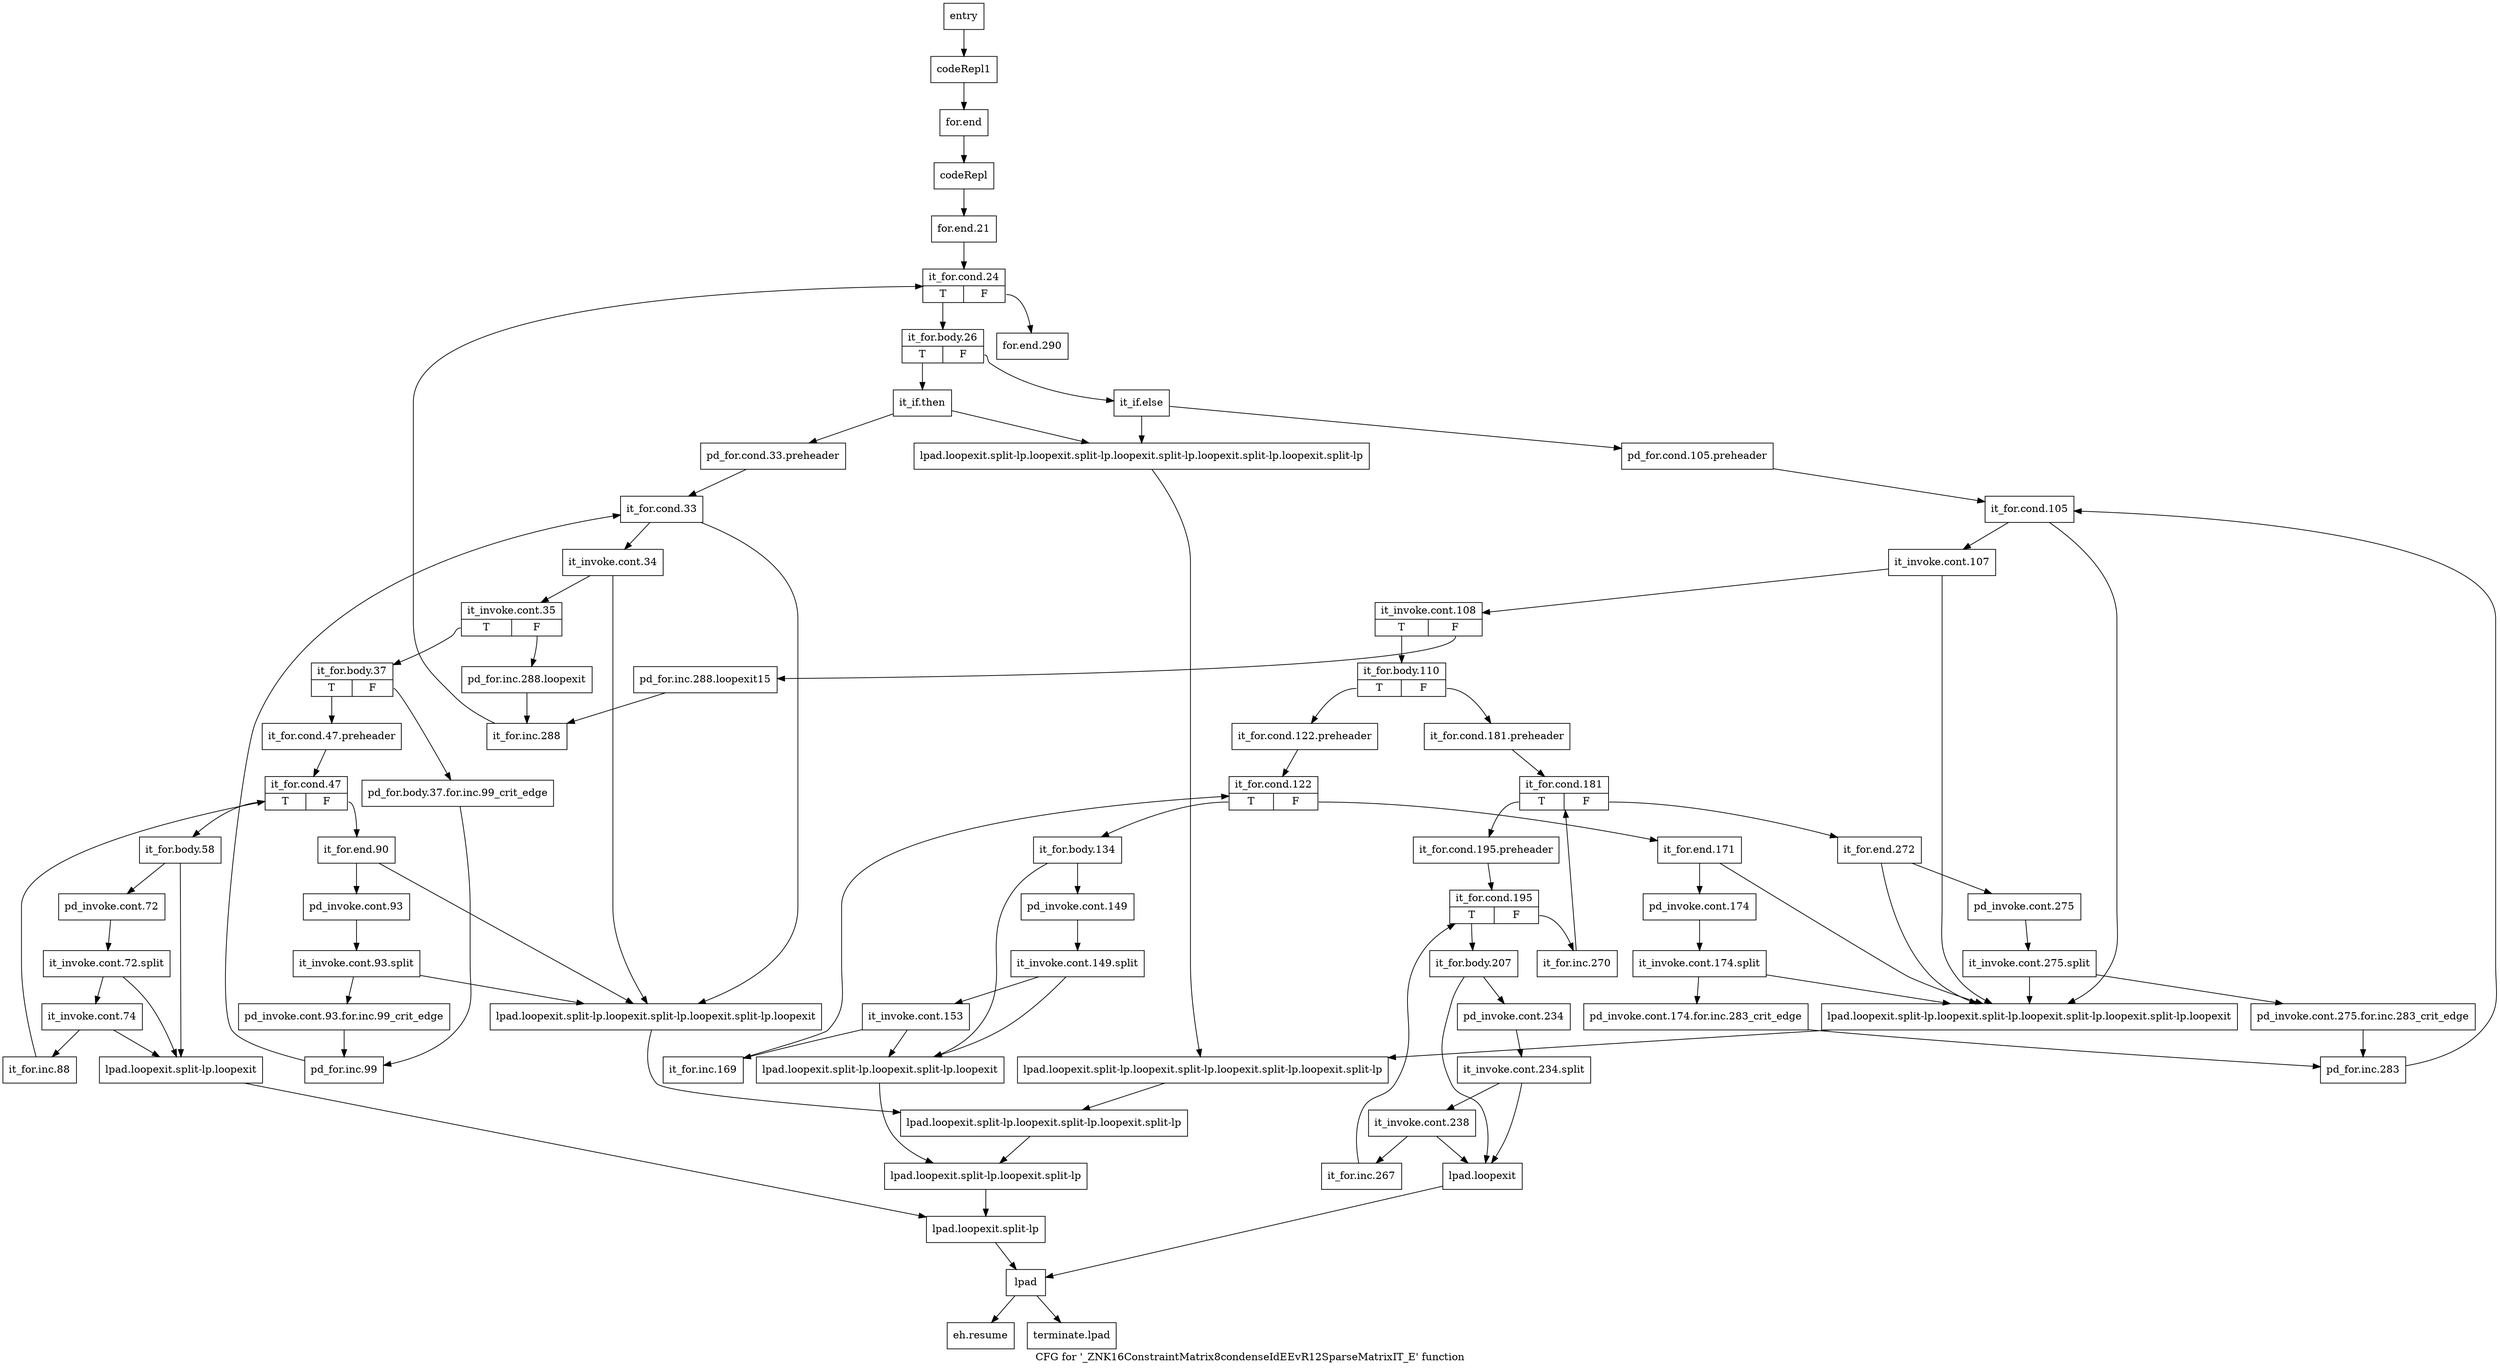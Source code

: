 digraph "CFG for '_ZNK16ConstraintMatrix8condenseIdEEvR12SparseMatrixIT_E' function" {
	label="CFG for '_ZNK16ConstraintMatrix8condenseIdEEvR12SparseMatrixIT_E' function";

	Node0x41bc570 [shape=record,label="{entry}"];
	Node0x41bc570 -> Node0x41bc5c0;
	Node0x41bc5c0 [shape=record,label="{codeRepl1}"];
	Node0x41bc5c0 -> Node0x41d8b90;
	Node0x41d8b90 [shape=record,label="{for.end}"];
	Node0x41d8b90 -> Node0x41d8be0;
	Node0x41d8be0 [shape=record,label="{codeRepl}"];
	Node0x41d8be0 -> Node0x41dcf40;
	Node0x41dcbd0 [shape=record,label="{lpad.loopexit}"];
	Node0x41dcbd0 -> Node0x41dcef0;
	Node0x41dcc20 [shape=record,label="{lpad.loopexit.split-lp.loopexit}"];
	Node0x41dcc20 -> Node0x41dcea0;
	Node0x41dcc70 [shape=record,label="{lpad.loopexit.split-lp.loopexit.split-lp.loopexit}"];
	Node0x41dcc70 -> Node0x41dce50;
	Node0x41dccc0 [shape=record,label="{lpad.loopexit.split-lp.loopexit.split-lp.loopexit.split-lp.loopexit}"];
	Node0x41dccc0 -> Node0x41dce00;
	Node0x41dcd10 [shape=record,label="{lpad.loopexit.split-lp.loopexit.split-lp.loopexit.split-lp.loopexit.split-lp.loopexit}"];
	Node0x41dcd10 -> Node0x41dcdb0;
	Node0x41dcd60 [shape=record,label="{lpad.loopexit.split-lp.loopexit.split-lp.loopexit.split-lp.loopexit.split-lp.loopexit.split-lp}"];
	Node0x41dcd60 -> Node0x41dcdb0;
	Node0x41dcdb0 [shape=record,label="{lpad.loopexit.split-lp.loopexit.split-lp.loopexit.split-lp.loopexit.split-lp}"];
	Node0x41dcdb0 -> Node0x41dce00;
	Node0x41dce00 [shape=record,label="{lpad.loopexit.split-lp.loopexit.split-lp.loopexit.split-lp}"];
	Node0x41dce00 -> Node0x41dce50;
	Node0x41dce50 [shape=record,label="{lpad.loopexit.split-lp.loopexit.split-lp}"];
	Node0x41dce50 -> Node0x41dcea0;
	Node0x41dcea0 [shape=record,label="{lpad.loopexit.split-lp}"];
	Node0x41dcea0 -> Node0x41dcef0;
	Node0x41dcef0 [shape=record,label="{lpad}"];
	Node0x41dcef0 -> Node0x41dca70;
	Node0x41dcef0 -> Node0x41dcac0;
	Node0x41dcf40 [shape=record,label="{for.end.21}"];
	Node0x41dcf40 -> Node0x41dcf90;
	Node0x41dcf90 [shape=record,label="{it_for.cond.24|{<s0>T|<s1>F}}"];
	Node0x41dcf90:s0 -> Node0x41dcfe0;
	Node0x41dcf90:s1 -> Node0x41dca20;
	Node0x41dcfe0 [shape=record,label="{it_for.body.26|{<s0>T|<s1>F}}"];
	Node0x41dcfe0:s0 -> Node0x41dd030;
	Node0x41dcfe0:s1 -> Node0x41dc070;
	Node0x41dd030 [shape=record,label="{it_if.then}"];
	Node0x41dd030 -> Node0x41dd080;
	Node0x41dd030 -> Node0x41dcd60;
	Node0x41dd080 [shape=record,label="{pd_for.cond.33.preheader}"];
	Node0x41dd080 -> Node0x41dd0d0;
	Node0x41dd0d0 [shape=record,label="{it_for.cond.33}"];
	Node0x41dd0d0 -> Node0x41dd120;
	Node0x41dd0d0 -> Node0x41dccc0;
	Node0x41dd120 [shape=record,label="{it_invoke.cont.34}"];
	Node0x41dd120 -> Node0x41dd170;
	Node0x41dd120 -> Node0x41dccc0;
	Node0x41dd170 [shape=record,label="{it_invoke.cont.35|{<s0>T|<s1>F}}"];
	Node0x41dd170:s0 -> Node0x41dd1c0;
	Node0x41dd170:s1 -> Node0x41dc930;
	Node0x41dd1c0 [shape=record,label="{it_for.body.37|{<s0>T|<s1>F}}"];
	Node0x41dd1c0:s0 -> Node0x41dd260;
	Node0x41dd1c0:s1 -> Node0x41dd210;
	Node0x41dd210 [shape=record,label="{pd_for.body.37.for.inc.99_crit_edge}"];
	Node0x41dd210 -> Node0x41dc020;
	Node0x41dd260 [shape=record,label="{it_for.cond.47.preheader}"];
	Node0x41dd260 -> Node0x41dd2b0;
	Node0x41dd2b0 [shape=record,label="{it_for.cond.47|{<s0>T|<s1>F}}"];
	Node0x41dd2b0:s0 -> Node0x41dd300;
	Node0x41dd2b0:s1 -> Node0x41dbf30;
	Node0x41dd300 [shape=record,label="{it_for.body.58}"];
	Node0x41dd300 -> Node0x41dd350;
	Node0x41dd300 -> Node0x41dcc20;
	Node0x41dd350 [shape=record,label="{pd_invoke.cont.72}"];
	Node0x41dd350 -> Node0x9f0eb10;
	Node0x9f0eb10 [shape=record,label="{it_invoke.cont.72.split}"];
	Node0x9f0eb10 -> Node0x41dd3a0;
	Node0x9f0eb10 -> Node0x41dcc20;
	Node0x41dd3a0 [shape=record,label="{it_invoke.cont.74}"];
	Node0x41dd3a0 -> Node0x41dbee0;
	Node0x41dd3a0 -> Node0x41dcc20;
	Node0x41dbee0 [shape=record,label="{it_for.inc.88}"];
	Node0x41dbee0 -> Node0x41dd2b0;
	Node0x41dbf30 [shape=record,label="{it_for.end.90}"];
	Node0x41dbf30 -> Node0x41dbf80;
	Node0x41dbf30 -> Node0x41dccc0;
	Node0x41dbf80 [shape=record,label="{pd_invoke.cont.93}"];
	Node0x41dbf80 -> Node0x9ef1420;
	Node0x9ef1420 [shape=record,label="{it_invoke.cont.93.split}"];
	Node0x9ef1420 -> Node0x41dbfd0;
	Node0x9ef1420 -> Node0x41dccc0;
	Node0x41dbfd0 [shape=record,label="{pd_invoke.cont.93.for.inc.99_crit_edge}"];
	Node0x41dbfd0 -> Node0x41dc020;
	Node0x41dc020 [shape=record,label="{pd_for.inc.99}"];
	Node0x41dc020 -> Node0x41dd0d0;
	Node0x41dc070 [shape=record,label="{it_if.else}"];
	Node0x41dc070 -> Node0x41dc0c0;
	Node0x41dc070 -> Node0x41dcd60;
	Node0x41dc0c0 [shape=record,label="{pd_for.cond.105.preheader}"];
	Node0x41dc0c0 -> Node0x41dc110;
	Node0x41dc110 [shape=record,label="{it_for.cond.105}"];
	Node0x41dc110 -> Node0x41dc160;
	Node0x41dc110 -> Node0x41dcd10;
	Node0x41dc160 [shape=record,label="{it_invoke.cont.107}"];
	Node0x41dc160 -> Node0x41dc1b0;
	Node0x41dc160 -> Node0x41dcd10;
	Node0x41dc1b0 [shape=record,label="{it_invoke.cont.108|{<s0>T|<s1>F}}"];
	Node0x41dc1b0:s0 -> Node0x41dc200;
	Node0x41dc1b0:s1 -> Node0x41dc980;
	Node0x41dc200 [shape=record,label="{it_for.body.110|{<s0>T|<s1>F}}"];
	Node0x41dc200:s0 -> Node0x41dc2a0;
	Node0x41dc200:s1 -> Node0x41dc250;
	Node0x41dc250 [shape=record,label="{it_for.cond.181.preheader}"];
	Node0x41dc250 -> Node0x41dc570;
	Node0x41dc2a0 [shape=record,label="{it_for.cond.122.preheader}"];
	Node0x41dc2a0 -> Node0x41dc2f0;
	Node0x41dc2f0 [shape=record,label="{it_for.cond.122|{<s0>T|<s1>F}}"];
	Node0x41dc2f0:s0 -> Node0x41dc340;
	Node0x41dc2f0:s1 -> Node0x41dc480;
	Node0x41dc340 [shape=record,label="{it_for.body.134}"];
	Node0x41dc340 -> Node0x41dc390;
	Node0x41dc340 -> Node0x41dcc70;
	Node0x41dc390 [shape=record,label="{pd_invoke.cont.149}"];
	Node0x41dc390 -> Node0x9ef13a0;
	Node0x9ef13a0 [shape=record,label="{it_invoke.cont.149.split}"];
	Node0x9ef13a0 -> Node0x41dc3e0;
	Node0x9ef13a0 -> Node0x41dcc70;
	Node0x41dc3e0 [shape=record,label="{it_invoke.cont.153}"];
	Node0x41dc3e0 -> Node0x41dc430;
	Node0x41dc3e0 -> Node0x41dcc70;
	Node0x41dc430 [shape=record,label="{it_for.inc.169}"];
	Node0x41dc430 -> Node0x41dc2f0;
	Node0x41dc480 [shape=record,label="{it_for.end.171}"];
	Node0x41dc480 -> Node0x41dc4d0;
	Node0x41dc480 -> Node0x41dcd10;
	Node0x41dc4d0 [shape=record,label="{pd_invoke.cont.174}"];
	Node0x41dc4d0 -> Node0xa006330;
	Node0xa006330 [shape=record,label="{it_invoke.cont.174.split}"];
	Node0xa006330 -> Node0x41dc520;
	Node0xa006330 -> Node0x41dcd10;
	Node0x41dc520 [shape=record,label="{pd_invoke.cont.174.for.inc.283_crit_edge}"];
	Node0x41dc520 -> Node0x41dc8e0;
	Node0x41dc570 [shape=record,label="{it_for.cond.181|{<s0>T|<s1>F}}"];
	Node0x41dc570:s0 -> Node0x41dc5c0;
	Node0x41dc570:s1 -> Node0x41dc7f0;
	Node0x41dc5c0 [shape=record,label="{it_for.cond.195.preheader}"];
	Node0x41dc5c0 -> Node0x41dc610;
	Node0x41dc610 [shape=record,label="{it_for.cond.195|{<s0>T|<s1>F}}"];
	Node0x41dc610:s0 -> Node0x41dc660;
	Node0x41dc610:s1 -> Node0x41dc7a0;
	Node0x41dc660 [shape=record,label="{it_for.body.207}"];
	Node0x41dc660 -> Node0x41dc6b0;
	Node0x41dc660 -> Node0x41dcbd0;
	Node0x41dc6b0 [shape=record,label="{pd_invoke.cont.234}"];
	Node0x41dc6b0 -> Node0xa006530;
	Node0xa006530 [shape=record,label="{it_invoke.cont.234.split}"];
	Node0xa006530 -> Node0x41dc700;
	Node0xa006530 -> Node0x41dcbd0;
	Node0x41dc700 [shape=record,label="{it_invoke.cont.238}"];
	Node0x41dc700 -> Node0x41dc750;
	Node0x41dc700 -> Node0x41dcbd0;
	Node0x41dc750 [shape=record,label="{it_for.inc.267}"];
	Node0x41dc750 -> Node0x41dc610;
	Node0x41dc7a0 [shape=record,label="{it_for.inc.270}"];
	Node0x41dc7a0 -> Node0x41dc570;
	Node0x41dc7f0 [shape=record,label="{it_for.end.272}"];
	Node0x41dc7f0 -> Node0x41dc840;
	Node0x41dc7f0 -> Node0x41dcd10;
	Node0x41dc840 [shape=record,label="{pd_invoke.cont.275}"];
	Node0x41dc840 -> Node0x9f09400;
	Node0x9f09400 [shape=record,label="{it_invoke.cont.275.split}"];
	Node0x9f09400 -> Node0x41dc890;
	Node0x9f09400 -> Node0x41dcd10;
	Node0x41dc890 [shape=record,label="{pd_invoke.cont.275.for.inc.283_crit_edge}"];
	Node0x41dc890 -> Node0x41dc8e0;
	Node0x41dc8e0 [shape=record,label="{pd_for.inc.283}"];
	Node0x41dc8e0 -> Node0x41dc110;
	Node0x41dc930 [shape=record,label="{pd_for.inc.288.loopexit}"];
	Node0x41dc930 -> Node0x41dc9d0;
	Node0x41dc980 [shape=record,label="{pd_for.inc.288.loopexit15}"];
	Node0x41dc980 -> Node0x41dc9d0;
	Node0x41dc9d0 [shape=record,label="{it_for.inc.288}"];
	Node0x41dc9d0 -> Node0x41dcf90;
	Node0x41dca20 [shape=record,label="{for.end.290}"];
	Node0x41dca70 [shape=record,label="{eh.resume}"];
	Node0x41dcac0 [shape=record,label="{terminate.lpad}"];
}
